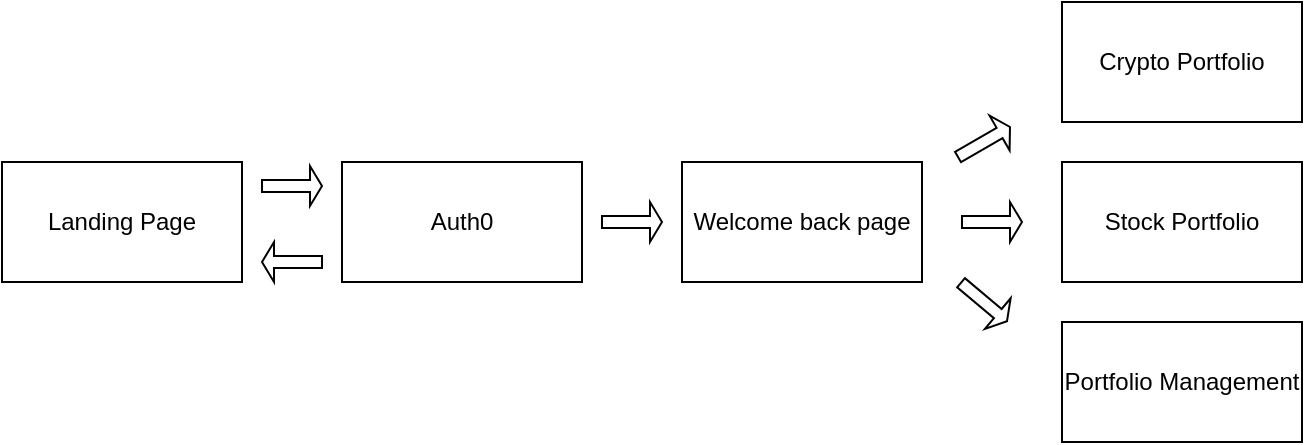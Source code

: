 <mxfile>
    <diagram id="0_qJVqcuCMGb8bSWoqHR" name="Page-1">
        <mxGraphModel dx="994" dy="277" grid="1" gridSize="10" guides="1" tooltips="1" connect="1" arrows="1" fold="1" page="1" pageScale="1" pageWidth="827" pageHeight="1169" math="0" shadow="0">
            <root>
                <mxCell id="0"/>
                <mxCell id="1" parent="0"/>
                <mxCell id="2" value="Landing Page" style="rounded=0;whiteSpace=wrap;html=1;" parent="1" vertex="1">
                    <mxGeometry x="110" y="140" width="120" height="60" as="geometry"/>
                </mxCell>
                <mxCell id="3" value="" style="shape=singleArrow;whiteSpace=wrap;html=1;" parent="1" vertex="1">
                    <mxGeometry x="240" y="142" width="30" height="20" as="geometry"/>
                </mxCell>
                <mxCell id="4" value="Auth0" style="rounded=0;whiteSpace=wrap;html=1;" parent="1" vertex="1">
                    <mxGeometry x="280" y="140" width="120" height="60" as="geometry"/>
                </mxCell>
                <mxCell id="5" value="" style="shape=singleArrow;whiteSpace=wrap;html=1;" parent="1" vertex="1">
                    <mxGeometry x="410" y="160" width="30" height="20" as="geometry"/>
                </mxCell>
                <mxCell id="6" value="" style="shape=singleArrow;whiteSpace=wrap;html=1;rotation=-180;" parent="1" vertex="1">
                    <mxGeometry x="240" y="180" width="30" height="20" as="geometry"/>
                </mxCell>
                <mxCell id="7" value="Welcome back page" style="rounded=0;whiteSpace=wrap;html=1;" parent="1" vertex="1">
                    <mxGeometry x="450" y="140" width="120" height="60" as="geometry"/>
                </mxCell>
                <mxCell id="8" value="Crypto Portfolio" style="rounded=0;whiteSpace=wrap;html=1;" parent="1" vertex="1">
                    <mxGeometry x="640" y="60" width="120" height="60" as="geometry"/>
                </mxCell>
                <mxCell id="9" value="" style="shape=singleArrow;whiteSpace=wrap;html=1;rotation=-30;" parent="1" vertex="1">
                    <mxGeometry x="586" y="120" width="30" height="20" as="geometry"/>
                </mxCell>
                <mxCell id="10" value="" style="shape=singleArrow;whiteSpace=wrap;html=1;" parent="1" vertex="1">
                    <mxGeometry x="590" y="160" width="30" height="20" as="geometry"/>
                </mxCell>
                <mxCell id="11" value="" style="shape=singleArrow;whiteSpace=wrap;html=1;rotation=40;" parent="1" vertex="1">
                    <mxGeometry x="586" y="200" width="30" height="20" as="geometry"/>
                </mxCell>
                <mxCell id="12" value="Stock Portfolio" style="rounded=0;whiteSpace=wrap;html=1;" parent="1" vertex="1">
                    <mxGeometry x="640" y="140" width="120" height="60" as="geometry"/>
                </mxCell>
                <mxCell id="13" value="Portfolio Management" style="rounded=0;whiteSpace=wrap;html=1;" parent="1" vertex="1">
                    <mxGeometry x="640" y="220" width="120" height="60" as="geometry"/>
                </mxCell>
            </root>
        </mxGraphModel>
    </diagram>
</mxfile>